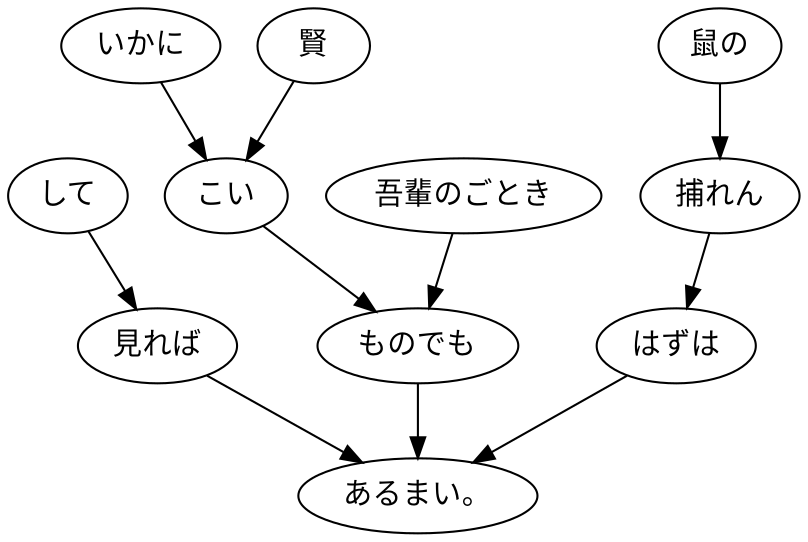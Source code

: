 digraph graph3218 {
	node0 [label="して"];
	node1 [label="見れば"];
	node2 [label="いかに"];
	node3 [label="賢"];
	node4 [label="こい"];
	node5 [label="吾輩のごとき"];
	node6 [label="ものでも"];
	node7 [label="鼠の"];
	node8 [label="捕れん"];
	node9 [label="はずは"];
	node10 [label="あるまい。"];
	node0 -> node1;
	node1 -> node10;
	node2 -> node4;
	node3 -> node4;
	node4 -> node6;
	node5 -> node6;
	node6 -> node10;
	node7 -> node8;
	node8 -> node9;
	node9 -> node10;
}
